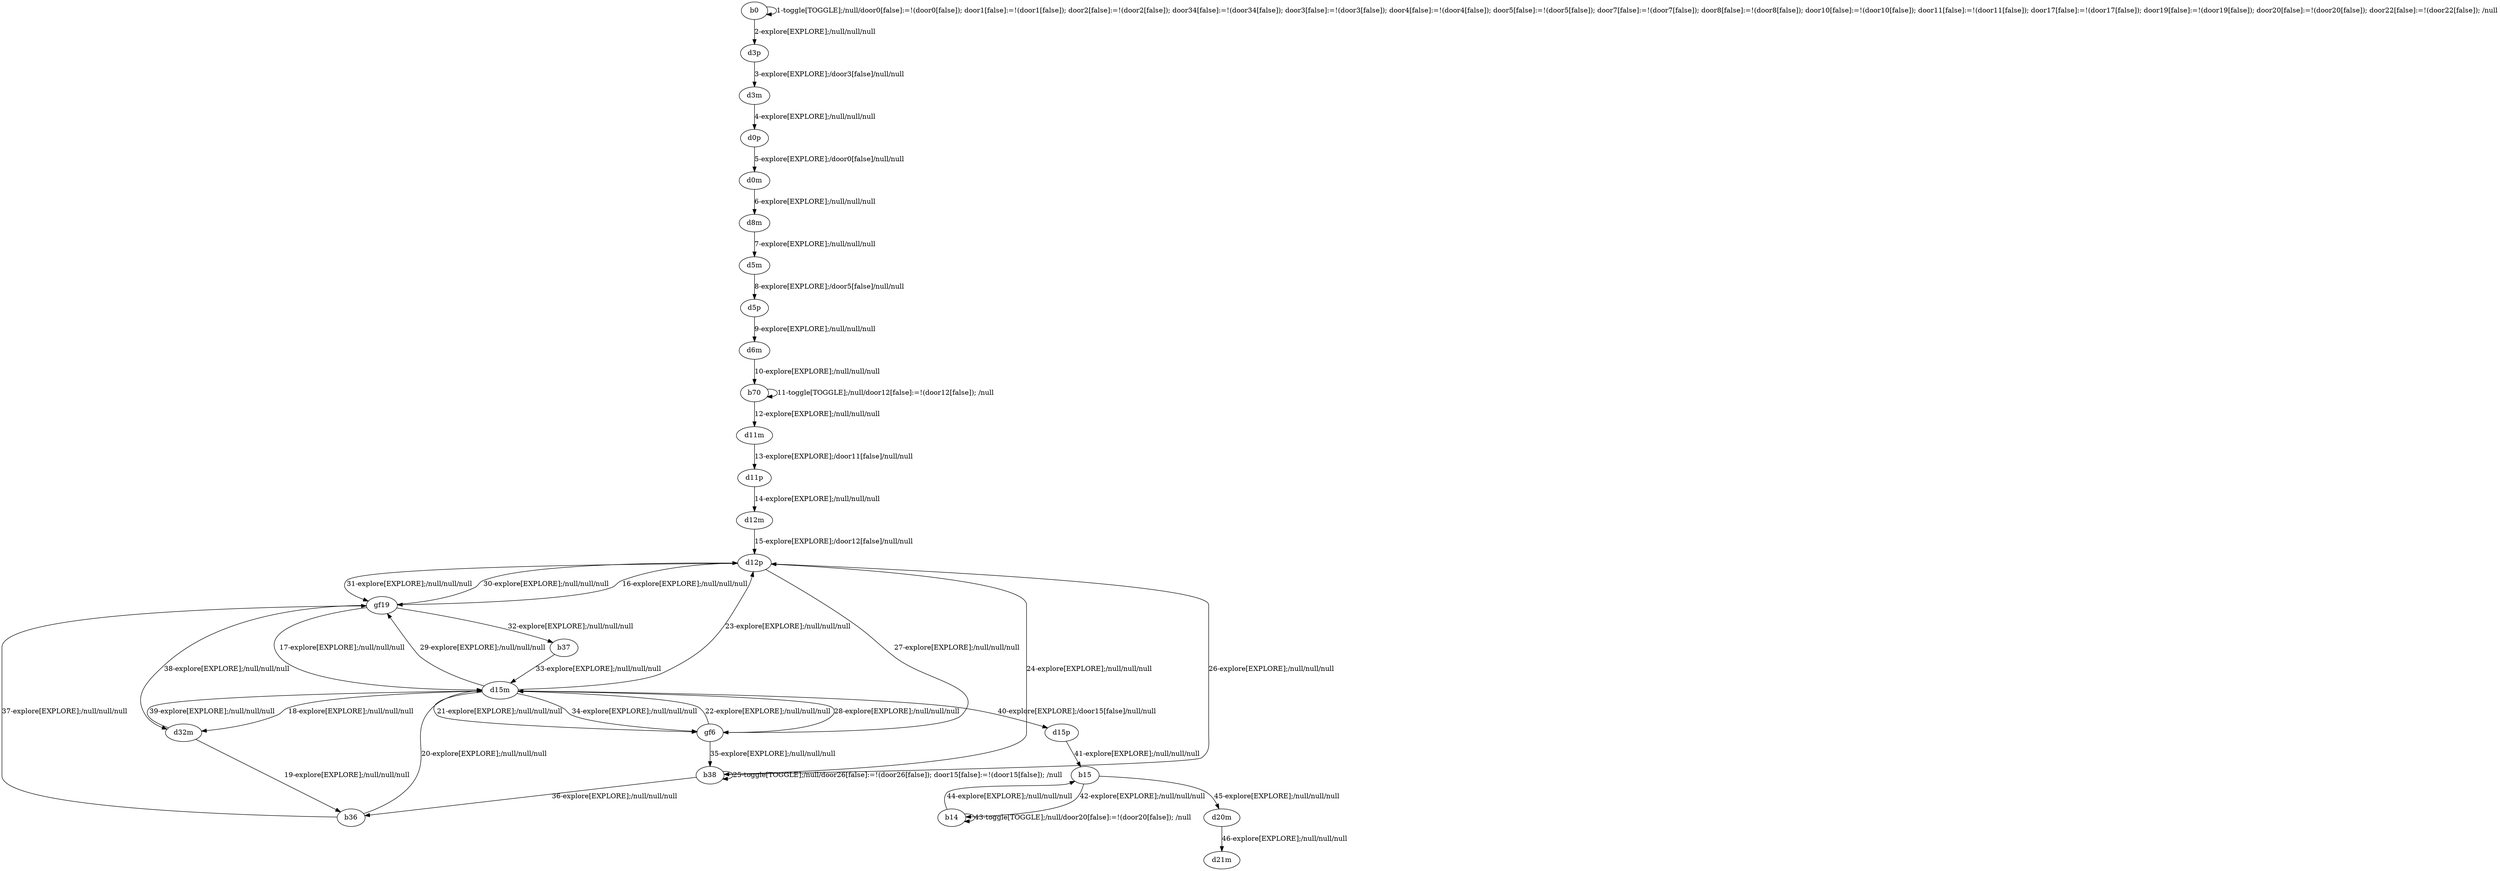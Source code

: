 # Total number of goals covered by this test: 5
# gf19 --> d12p
# b15 --> b14
# b14 --> b14
# b14 --> b15
# d15m --> gf19

digraph g {
"b0" -> "b0" [label = "1-toggle[TOGGLE];/null/door0[false]:=!(door0[false]); door1[false]:=!(door1[false]); door2[false]:=!(door2[false]); door34[false]:=!(door34[false]); door3[false]:=!(door3[false]); door4[false]:=!(door4[false]); door5[false]:=!(door5[false]); door7[false]:=!(door7[false]); door8[false]:=!(door8[false]); door10[false]:=!(door10[false]); door11[false]:=!(door11[false]); door17[false]:=!(door17[false]); door19[false]:=!(door19[false]); door20[false]:=!(door20[false]); door22[false]:=!(door22[false]); /null"];
"b0" -> "d3p" [label = "2-explore[EXPLORE];/null/null/null"];
"d3p" -> "d3m" [label = "3-explore[EXPLORE];/door3[false]/null/null"];
"d3m" -> "d0p" [label = "4-explore[EXPLORE];/null/null/null"];
"d0p" -> "d0m" [label = "5-explore[EXPLORE];/door0[false]/null/null"];
"d0m" -> "d8m" [label = "6-explore[EXPLORE];/null/null/null"];
"d8m" -> "d5m" [label = "7-explore[EXPLORE];/null/null/null"];
"d5m" -> "d5p" [label = "8-explore[EXPLORE];/door5[false]/null/null"];
"d5p" -> "d6m" [label = "9-explore[EXPLORE];/null/null/null"];
"d6m" -> "b70" [label = "10-explore[EXPLORE];/null/null/null"];
"b70" -> "b70" [label = "11-toggle[TOGGLE];/null/door12[false]:=!(door12[false]); /null"];
"b70" -> "d11m" [label = "12-explore[EXPLORE];/null/null/null"];
"d11m" -> "d11p" [label = "13-explore[EXPLORE];/door11[false]/null/null"];
"d11p" -> "d12m" [label = "14-explore[EXPLORE];/null/null/null"];
"d12m" -> "d12p" [label = "15-explore[EXPLORE];/door12[false]/null/null"];
"d12p" -> "gf19" [label = "16-explore[EXPLORE];/null/null/null"];
"gf19" -> "d15m" [label = "17-explore[EXPLORE];/null/null/null"];
"d15m" -> "d32m" [label = "18-explore[EXPLORE];/null/null/null"];
"d32m" -> "b36" [label = "19-explore[EXPLORE];/null/null/null"];
"b36" -> "d15m" [label = "20-explore[EXPLORE];/null/null/null"];
"d15m" -> "gf6" [label = "21-explore[EXPLORE];/null/null/null"];
"gf6" -> "d15m" [label = "22-explore[EXPLORE];/null/null/null"];
"d15m" -> "d12p" [label = "23-explore[EXPLORE];/null/null/null"];
"d12p" -> "b38" [label = "24-explore[EXPLORE];/null/null/null"];
"b38" -> "b38" [label = "25-toggle[TOGGLE];/null/door26[false]:=!(door26[false]); door15[false]:=!(door15[false]); /null"];
"b38" -> "d12p" [label = "26-explore[EXPLORE];/null/null/null"];
"d12p" -> "gf6" [label = "27-explore[EXPLORE];/null/null/null"];
"gf6" -> "d15m" [label = "28-explore[EXPLORE];/null/null/null"];
"d15m" -> "gf19" [label = "29-explore[EXPLORE];/null/null/null"];
"gf19" -> "d12p" [label = "30-explore[EXPLORE];/null/null/null"];
"d12p" -> "gf19" [label = "31-explore[EXPLORE];/null/null/null"];
"gf19" -> "b37" [label = "32-explore[EXPLORE];/null/null/null"];
"b37" -> "d15m" [label = "33-explore[EXPLORE];/null/null/null"];
"d15m" -> "gf6" [label = "34-explore[EXPLORE];/null/null/null"];
"gf6" -> "b38" [label = "35-explore[EXPLORE];/null/null/null"];
"b38" -> "b36" [label = "36-explore[EXPLORE];/null/null/null"];
"b36" -> "gf19" [label = "37-explore[EXPLORE];/null/null/null"];
"gf19" -> "d32m" [label = "38-explore[EXPLORE];/null/null/null"];
"d32m" -> "d15m" [label = "39-explore[EXPLORE];/null/null/null"];
"d15m" -> "d15p" [label = "40-explore[EXPLORE];/door15[false]/null/null"];
"d15p" -> "b15" [label = "41-explore[EXPLORE];/null/null/null"];
"b15" -> "b14" [label = "42-explore[EXPLORE];/null/null/null"];
"b14" -> "b14" [label = "43-toggle[TOGGLE];/null/door20[false]:=!(door20[false]); /null"];
"b14" -> "b15" [label = "44-explore[EXPLORE];/null/null/null"];
"b15" -> "d20m" [label = "45-explore[EXPLORE];/null/null/null"];
"d20m" -> "d21m" [label = "46-explore[EXPLORE];/null/null/null"];
}